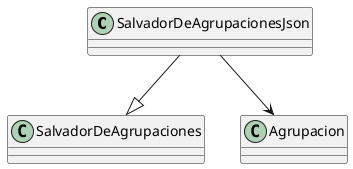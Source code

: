 @startuml

SalvadorDeAgrupacionesJson --|> SalvadorDeAgrupaciones
SalvadorDeAgrupacionesJson --> Agrupacion

class SalvadorDeAgrupacionesJson {
!ifdef SHOW_METHODS
    +void salvar(std::list<Agrupacion>, std::string rutaFichero)
!endif
}

@enduml

